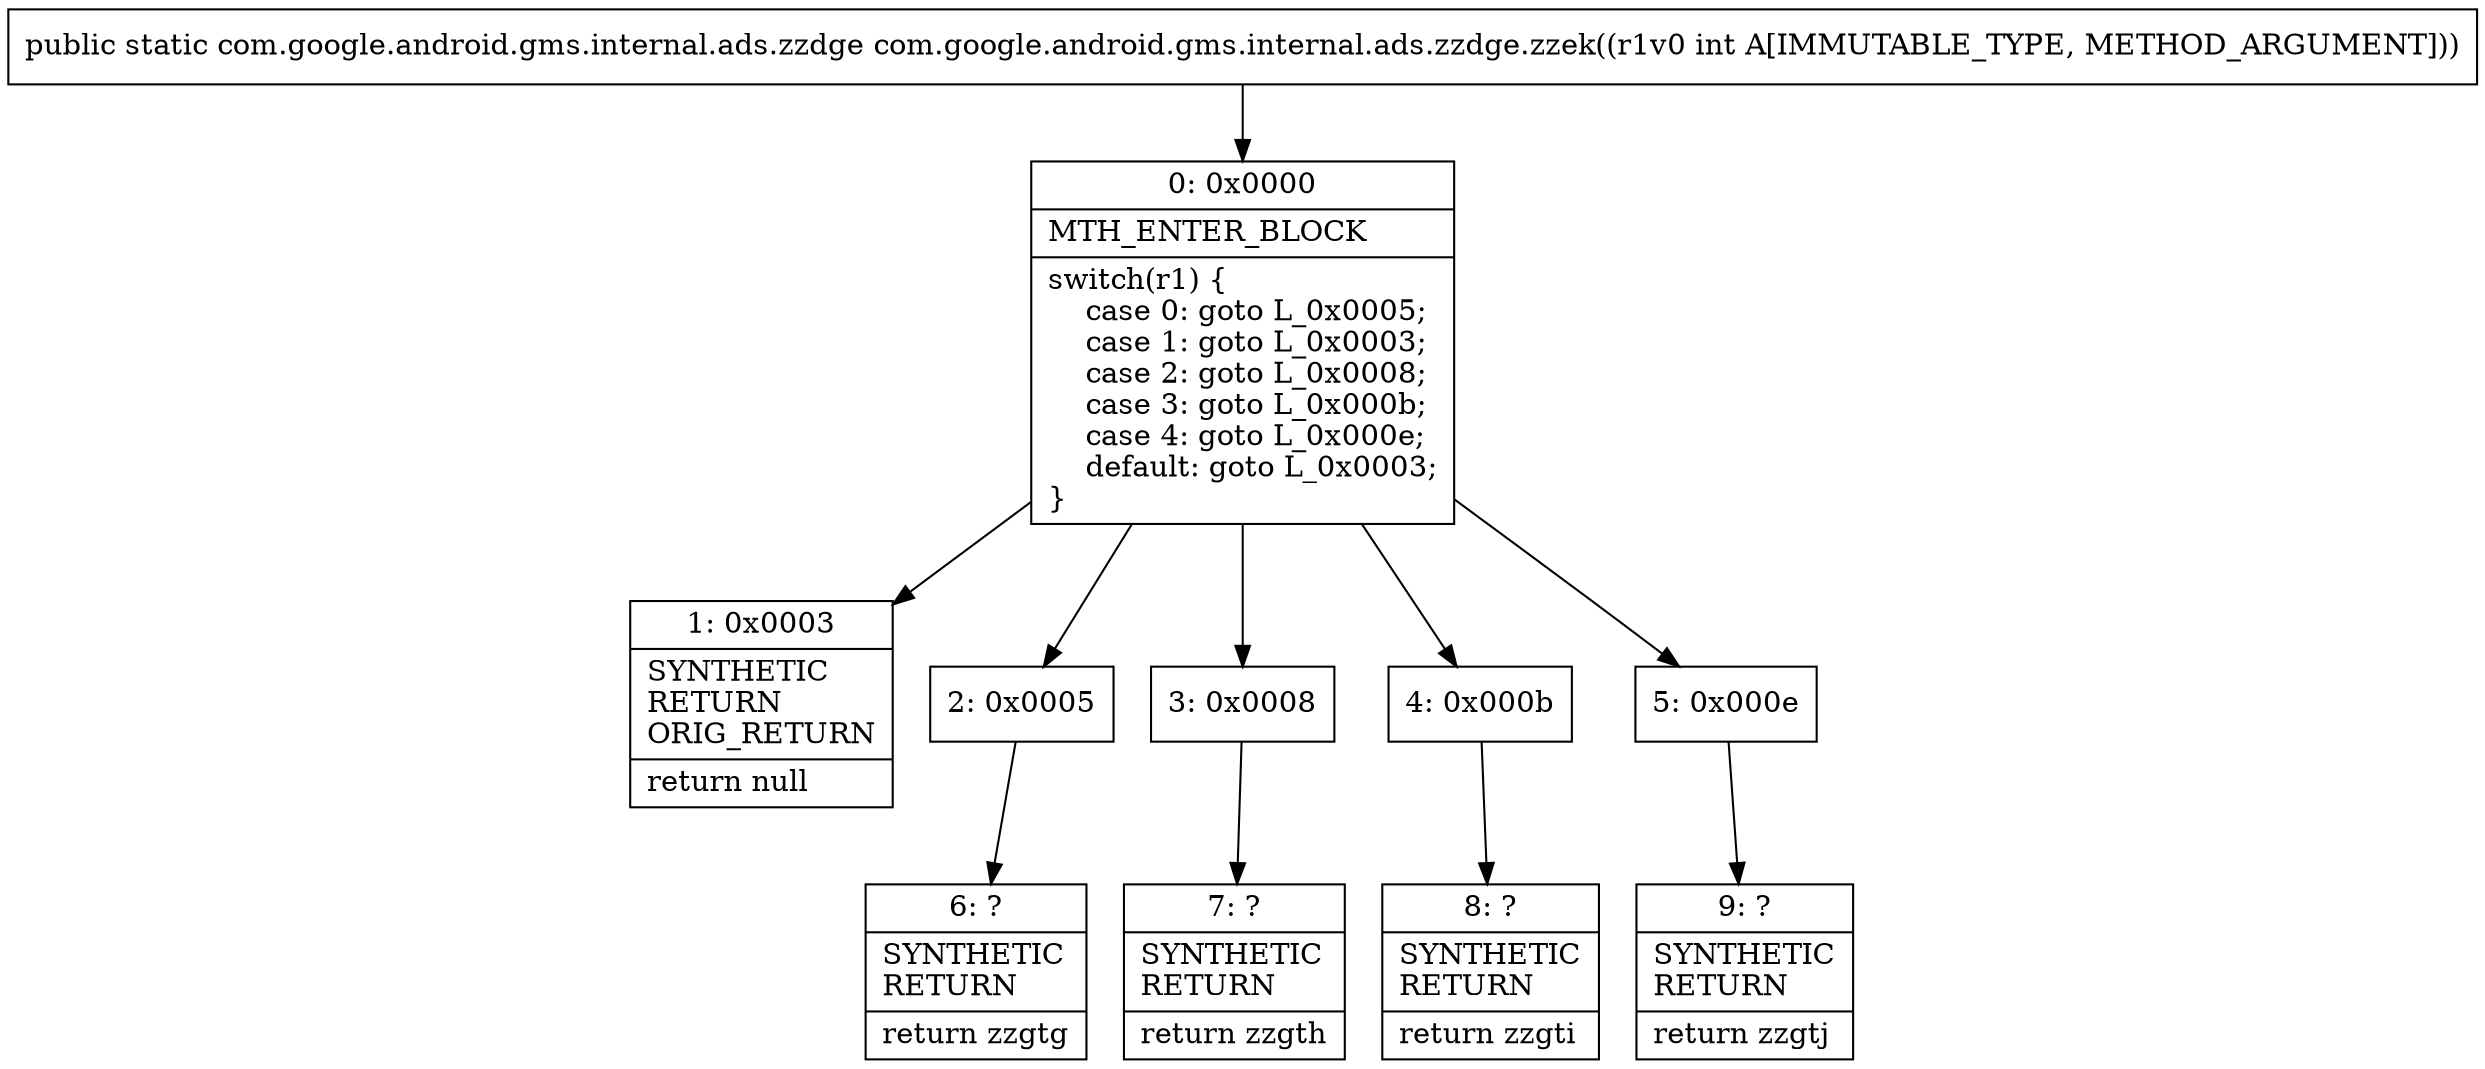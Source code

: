 digraph "CFG forcom.google.android.gms.internal.ads.zzdge.zzek(I)Lcom\/google\/android\/gms\/internal\/ads\/zzdge;" {
Node_0 [shape=record,label="{0\:\ 0x0000|MTH_ENTER_BLOCK\l|switch(r1) \{\l    case 0: goto L_0x0005;\l    case 1: goto L_0x0003;\l    case 2: goto L_0x0008;\l    case 3: goto L_0x000b;\l    case 4: goto L_0x000e;\l    default: goto L_0x0003;\l\}\l}"];
Node_1 [shape=record,label="{1\:\ 0x0003|SYNTHETIC\lRETURN\lORIG_RETURN\l|return null\l}"];
Node_2 [shape=record,label="{2\:\ 0x0005}"];
Node_3 [shape=record,label="{3\:\ 0x0008}"];
Node_4 [shape=record,label="{4\:\ 0x000b}"];
Node_5 [shape=record,label="{5\:\ 0x000e}"];
Node_6 [shape=record,label="{6\:\ ?|SYNTHETIC\lRETURN\l|return zzgtg\l}"];
Node_7 [shape=record,label="{7\:\ ?|SYNTHETIC\lRETURN\l|return zzgth\l}"];
Node_8 [shape=record,label="{8\:\ ?|SYNTHETIC\lRETURN\l|return zzgti\l}"];
Node_9 [shape=record,label="{9\:\ ?|SYNTHETIC\lRETURN\l|return zzgtj\l}"];
MethodNode[shape=record,label="{public static com.google.android.gms.internal.ads.zzdge com.google.android.gms.internal.ads.zzdge.zzek((r1v0 int A[IMMUTABLE_TYPE, METHOD_ARGUMENT])) }"];
MethodNode -> Node_0;
Node_0 -> Node_1;
Node_0 -> Node_2;
Node_0 -> Node_3;
Node_0 -> Node_4;
Node_0 -> Node_5;
Node_2 -> Node_6;
Node_3 -> Node_7;
Node_4 -> Node_8;
Node_5 -> Node_9;
}

